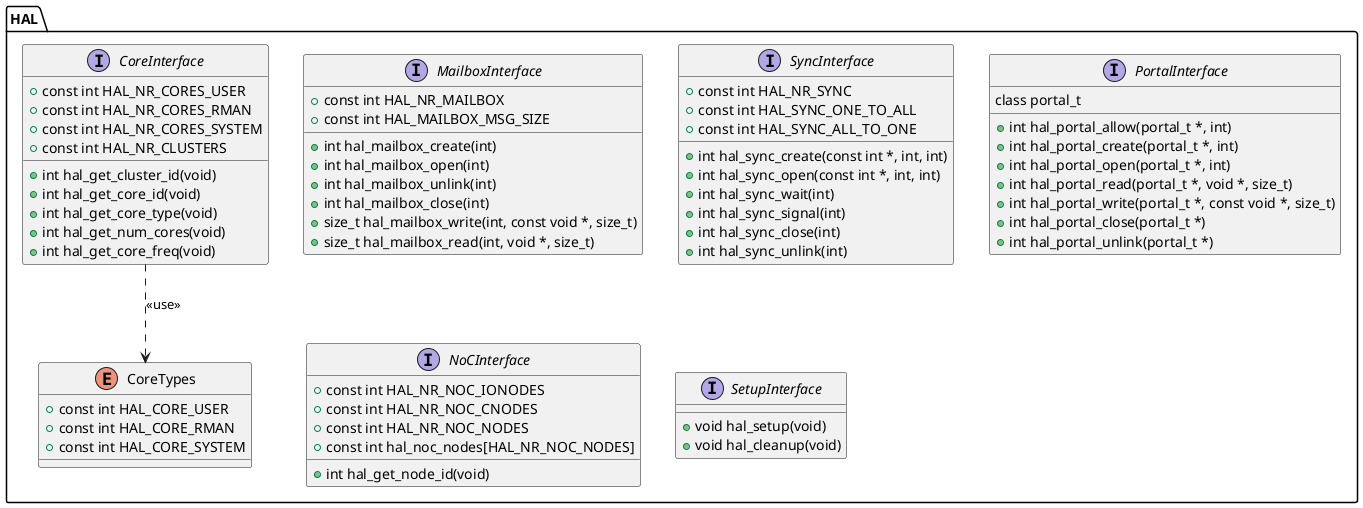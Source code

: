 @startuml

enum HAL.CoreTypes {
	+ const int HAL_CORE_USER
	+ const int HAL_CORE_RMAN
	+ const int HAL_CORE_SYSTEM
}

interface HAL.CoreInterface {
	+ const int HAL_NR_CORES_USER
	+ const int HAL_NR_CORES_RMAN
	+ const int HAL_NR_CORES_SYSTEM
	+ const int HAL_NR_CLUSTERS
	+ int hal_get_cluster_id(void)
	+ int hal_get_core_id(void)
	+ int hal_get_core_type(void)
	+ int hal_get_num_cores(void)
	+ int hal_get_core_freq(void)
}

interface HAL.MailboxInterface {
	+ const int HAL_NR_MAILBOX
	+ const int HAL_MAILBOX_MSG_SIZE
	+ int hal_mailbox_create(int)
	+ int hal_mailbox_open(int)
	+ int hal_mailbox_unlink(int)
	+ int hal_mailbox_close(int)
	+ size_t hal_mailbox_write(int, const void *, size_t)
	+ size_t hal_mailbox_read(int, void *, size_t)
}

interface HAL.SyncInterface {
	+ const int HAL_NR_SYNC
	+ const int HAL_SYNC_ONE_TO_ALL
	+ const int HAL_SYNC_ALL_TO_ONE
	+ int hal_sync_create(const int *, int, int)
	+ int hal_sync_open(const int *, int, int)
	+ int hal_sync_wait(int)
	+ int hal_sync_signal(int)
	+ int hal_sync_close(int)
	+ int hal_sync_unlink(int)
}

interface HAL.PortalInterface {
	class portal_t
	+ int hal_portal_allow(portal_t *, int)
	+ int hal_portal_create(portal_t *, int)
	+ int hal_portal_open(portal_t *, int)
	+ int hal_portal_read(portal_t *, void *, size_t)
	+ int hal_portal_write(portal_t *, const void *, size_t)
	+ int hal_portal_close(portal_t *)
	+ int hal_portal_unlink(portal_t *)
}

interface HAL.NoCInterface {
	+ const int HAL_NR_NOC_IONODES
	+ const int HAL_NR_NOC_CNODES
	+ const int HAL_NR_NOC_NODES
	+ const int hal_noc_nodes[HAL_NR_NOC_NODES]
	+ int hal_get_node_id(void)
}

interface HAL.SetupInterface {
	+ void hal_setup(void)
	+ void hal_cleanup(void)
}

HAL.CoreInterface ..> HAL.CoreTypes : <<use>>

@enduml
